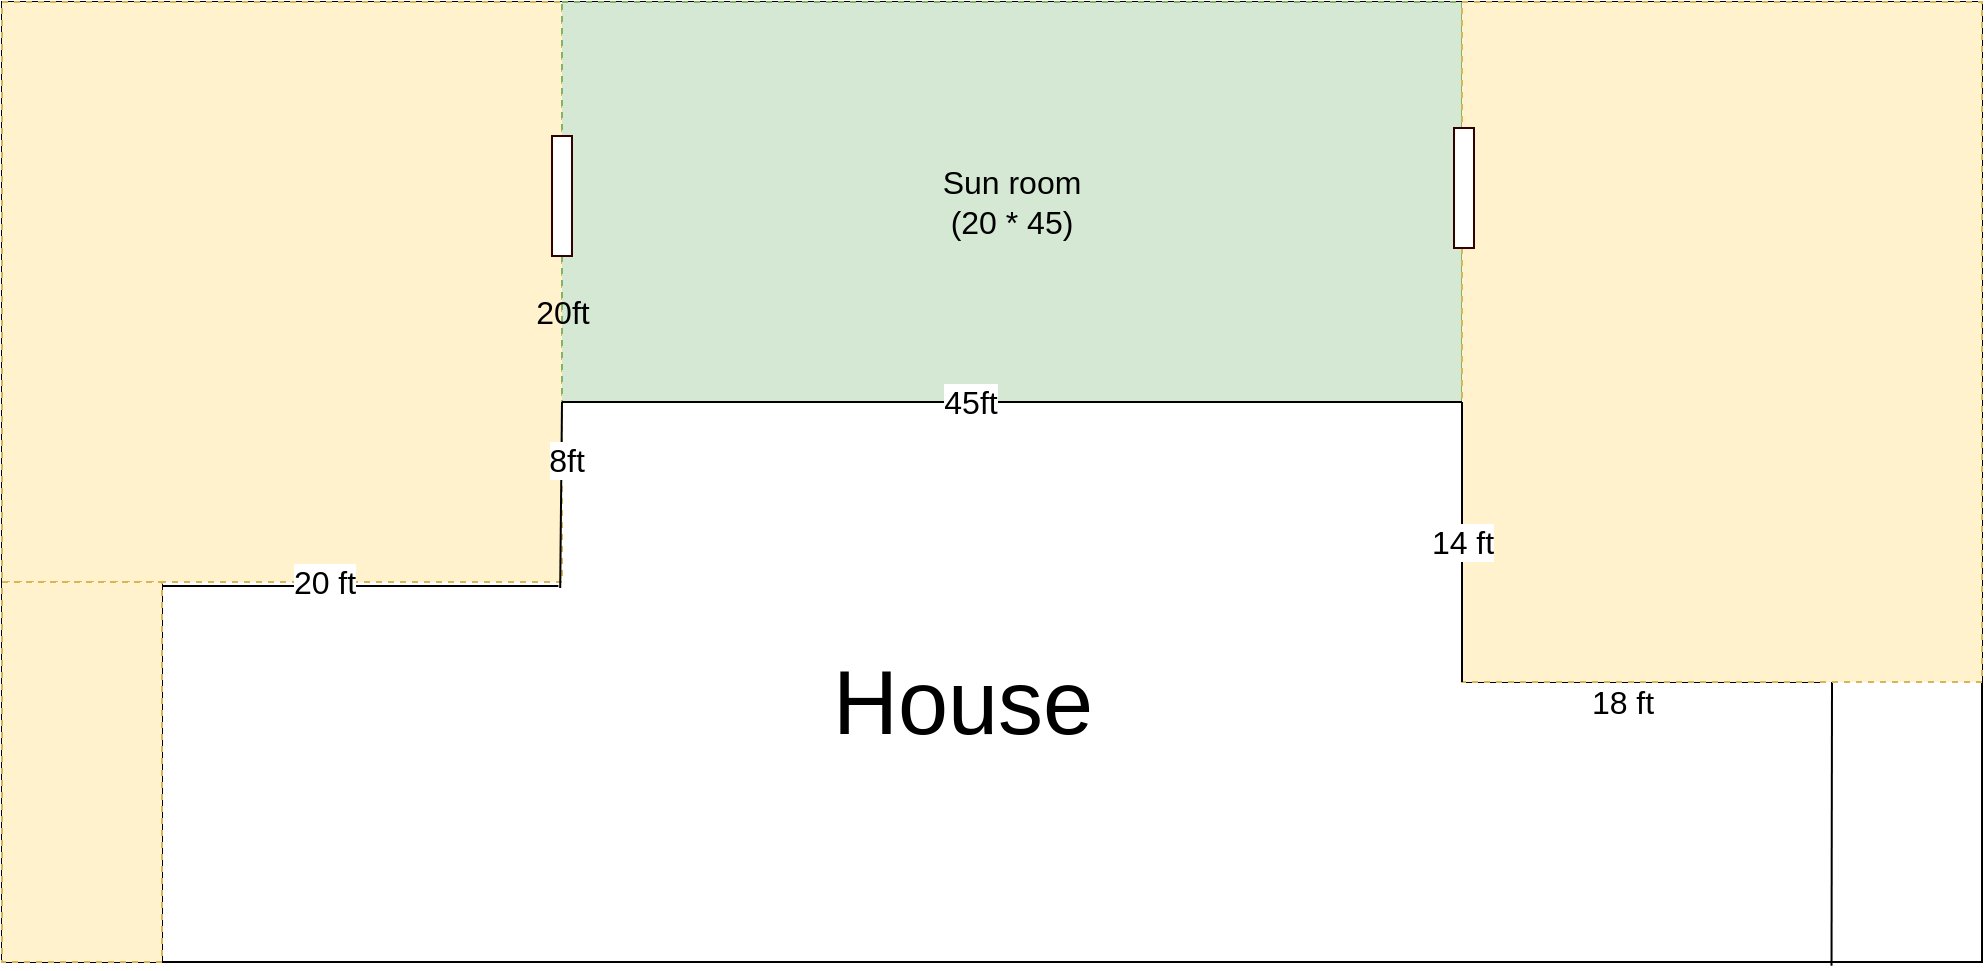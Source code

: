 <mxfile version="15.5.5" type="github">
  <diagram id="oDh-98tpx1bphYJFmZvD" name="Page-1">
    <mxGraphModel dx="2795" dy="1102" grid="1" gridSize="10" guides="1" tooltips="1" connect="1" arrows="1" fold="1" page="1" pageScale="1" pageWidth="827" pageHeight="1169" math="0" shadow="0">
      <root>
        <mxCell id="0" />
        <mxCell id="1" parent="0" />
        <mxCell id="5zbdMQ4XP87mygSoEvfb-7" value="" style="rounded=0;whiteSpace=wrap;html=1;" vertex="1" parent="1">
          <mxGeometry x="-430" y="270" width="990" height="480" as="geometry" />
        </mxCell>
        <mxCell id="5zbdMQ4XP87mygSoEvfb-22" value="" style="rounded=0;whiteSpace=wrap;html=1;dashed=1;fontSize=16;strokeColor=#d6b656;fillColor=#fff2cc;" vertex="1" parent="1">
          <mxGeometry x="-430" y="270" width="280" height="290" as="geometry" />
        </mxCell>
        <mxCell id="5zbdMQ4XP87mygSoEvfb-20" value="Sun room&lt;br&gt;(20 * 45)" style="rounded=0;whiteSpace=wrap;html=1;fontSize=16;fillColor=#d5e8d4;strokeColor=#82b366;dashed=1;" vertex="1" parent="1">
          <mxGeometry x="-150" y="270" width="450" height="200" as="geometry" />
        </mxCell>
        <mxCell id="5zbdMQ4XP87mygSoEvfb-8" value="" style="endArrow=none;html=1;rounded=0;entryX=-0.004;entryY=0.657;entryDx=0;entryDy=0;entryPerimeter=0;" edge="1" parent="1">
          <mxGeometry width="50" height="50" relative="1" as="geometry">
            <mxPoint x="-350" y="562" as="sourcePoint" />
            <mxPoint x="-151.8" y="561.98" as="targetPoint" />
          </mxGeometry>
        </mxCell>
        <mxCell id="5zbdMQ4XP87mygSoEvfb-13" value="20 ft" style="edgeLabel;html=1;align=center;verticalAlign=middle;resizable=0;points=[];fontSize=16;" vertex="1" connectable="0" parent="5zbdMQ4XP87mygSoEvfb-8">
          <mxGeometry x="-0.183" y="2" relative="1" as="geometry">
            <mxPoint as="offset" />
          </mxGeometry>
        </mxCell>
        <mxCell id="5zbdMQ4XP87mygSoEvfb-9" value="" style="endArrow=none;html=1;rounded=0;" edge="1" parent="1">
          <mxGeometry width="50" height="50" relative="1" as="geometry">
            <mxPoint x="300" y="610" as="sourcePoint" />
            <mxPoint x="480" y="610" as="targetPoint" />
          </mxGeometry>
        </mxCell>
        <mxCell id="5zbdMQ4XP87mygSoEvfb-16" value="18 ft" style="edgeLabel;html=1;align=center;verticalAlign=middle;resizable=0;points=[];fontSize=16;" vertex="1" connectable="0" parent="5zbdMQ4XP87mygSoEvfb-9">
          <mxGeometry x="-0.233" y="-5" relative="1" as="geometry">
            <mxPoint x="11" y="5" as="offset" />
          </mxGeometry>
        </mxCell>
        <mxCell id="5zbdMQ4XP87mygSoEvfb-12" value="" style="endArrow=none;html=1;rounded=0;" edge="1" parent="1">
          <mxGeometry width="50" height="50" relative="1" as="geometry">
            <mxPoint x="-150" y="470" as="sourcePoint" />
            <mxPoint x="300" y="470" as="targetPoint" />
          </mxGeometry>
        </mxCell>
        <mxCell id="5zbdMQ4XP87mygSoEvfb-15" value="45ft" style="edgeLabel;html=1;align=center;verticalAlign=middle;resizable=0;points=[];fontSize=16;" vertex="1" connectable="0" parent="5zbdMQ4XP87mygSoEvfb-12">
          <mxGeometry x="-0.093" relative="1" as="geometry">
            <mxPoint as="offset" />
          </mxGeometry>
        </mxCell>
        <mxCell id="5zbdMQ4XP87mygSoEvfb-23" value="House" style="text;html=1;resizable=0;autosize=1;align=center;verticalAlign=middle;points=[];fillColor=none;strokeColor=none;rounded=0;dashed=1;fontSize=45;" vertex="1" parent="1">
          <mxGeometry x="-25" y="590" width="150" height="60" as="geometry" />
        </mxCell>
        <mxCell id="5zbdMQ4XP87mygSoEvfb-24" value="" style="endArrow=none;html=1;rounded=0;fontSize=45;" edge="1" parent="1">
          <mxGeometry width="50" height="50" relative="1" as="geometry">
            <mxPoint x="-350" y="750" as="sourcePoint" />
            <mxPoint x="-350" y="560" as="targetPoint" />
          </mxGeometry>
        </mxCell>
        <mxCell id="5zbdMQ4XP87mygSoEvfb-25" value="" style="endArrow=none;html=1;rounded=0;fontSize=45;exitX=0.924;exitY=1.004;exitDx=0;exitDy=0;exitPerimeter=0;" edge="1" parent="1" source="5zbdMQ4XP87mygSoEvfb-7">
          <mxGeometry width="50" height="50" relative="1" as="geometry">
            <mxPoint x="-80" y="680" as="sourcePoint" />
            <mxPoint x="485" y="610" as="targetPoint" />
          </mxGeometry>
        </mxCell>
        <mxCell id="5zbdMQ4XP87mygSoEvfb-10" value="" style="endArrow=none;html=1;rounded=0;exitX=-0.002;exitY=0.664;exitDx=0;exitDy=0;exitPerimeter=0;entryX=0;entryY=0;entryDx=0;entryDy=0;" edge="1" parent="1">
          <mxGeometry width="50" height="50" relative="1" as="geometry">
            <mxPoint x="-150.9" y="562.96" as="sourcePoint" />
            <mxPoint x="-150" y="470" as="targetPoint" />
          </mxGeometry>
        </mxCell>
        <mxCell id="5zbdMQ4XP87mygSoEvfb-14" value="8ft" style="edgeLabel;html=1;align=center;verticalAlign=middle;resizable=0;points=[];fontSize=16;" vertex="1" connectable="0" parent="5zbdMQ4XP87mygSoEvfb-10">
          <mxGeometry x="0.377" y="-2" relative="1" as="geometry">
            <mxPoint as="offset" />
          </mxGeometry>
        </mxCell>
        <mxCell id="5zbdMQ4XP87mygSoEvfb-26" value="" style="rounded=0;whiteSpace=wrap;html=1;dashed=1;fontSize=16;strokeColor=#d6b656;fillColor=#fff2cc;" vertex="1" parent="1">
          <mxGeometry x="-430" y="560" width="80" height="190" as="geometry" />
        </mxCell>
        <mxCell id="5zbdMQ4XP87mygSoEvfb-27" value="" style="rounded=0;whiteSpace=wrap;html=1;dashed=1;fontSize=16;strokeColor=#d6b656;fillColor=#fff2cc;" vertex="1" parent="1">
          <mxGeometry x="300" y="270" width="260" height="340" as="geometry" />
        </mxCell>
        <mxCell id="5zbdMQ4XP87mygSoEvfb-11" value="&lt;font style=&quot;font-size: 16px&quot;&gt;14 ft&lt;/font&gt;" style="endArrow=none;html=1;rounded=0;exitX=1;exitY=1;exitDx=0;exitDy=0;entryX=1;entryY=0;entryDx=0;entryDy=0;" edge="1" parent="1">
          <mxGeometry width="50" height="50" relative="1" as="geometry">
            <mxPoint x="300" y="610" as="sourcePoint" />
            <mxPoint x="300" y="470" as="targetPoint" />
          </mxGeometry>
        </mxCell>
        <mxCell id="5zbdMQ4XP87mygSoEvfb-28" value="" style="rounded=0;whiteSpace=wrap;html=1;fontSize=45;strokeColor=#330000;fillColor=#FFFFFF;" vertex="1" parent="1">
          <mxGeometry x="-155" y="337" width="10" height="60" as="geometry" />
        </mxCell>
        <mxCell id="5zbdMQ4XP87mygSoEvfb-29" value="&lt;span style=&quot;font-size: 16px&quot;&gt;20ft&lt;/span&gt;" style="text;html=1;resizable=0;autosize=1;align=center;verticalAlign=middle;points=[];fillColor=none;strokeColor=none;rounded=0;fontSize=45;" vertex="1" parent="1">
          <mxGeometry x="-170" y="380" width="40" height="70" as="geometry" />
        </mxCell>
        <mxCell id="5zbdMQ4XP87mygSoEvfb-30" value="" style="rounded=0;whiteSpace=wrap;html=1;fontSize=45;strokeColor=#330000;fillColor=#FFFFFF;" vertex="1" parent="1">
          <mxGeometry x="296" y="333" width="10" height="60" as="geometry" />
        </mxCell>
      </root>
    </mxGraphModel>
  </diagram>
</mxfile>
